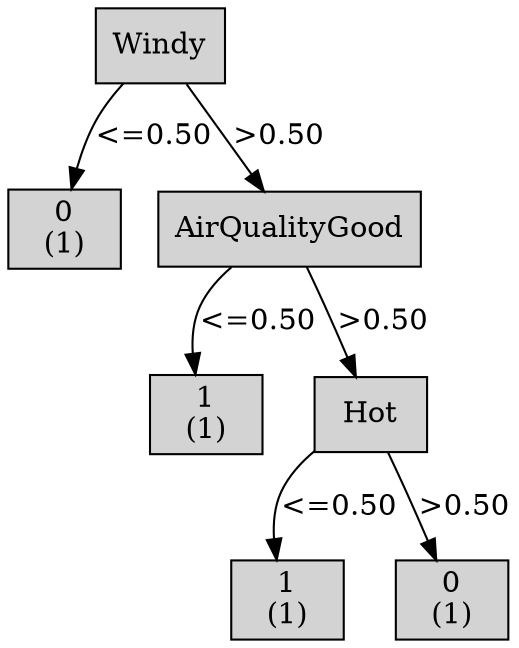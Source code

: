 digraph ID3_Tree {
"0" [shape=box, style=filled, label="Windy
", weight=1]
"1" [shape=box, style=filled, label="0
(1)
", weight=2]
0 -> 1 [ label = "<=0.50"];
"2" [shape=box, style=filled, label="AirQualityGood
", weight=2]
0 -> 2 [ label = ">0.50"];
"3" [shape=box, style=filled, label="1
(1)
", weight=3]
2 -> 3 [ label = "<=0.50"];
"4" [shape=box, style=filled, label="Hot
", weight=3]
2 -> 4 [ label = ">0.50"];
"5" [shape=box, style=filled, label="1
(1)
", weight=4]
4 -> 5 [ label = "<=0.50"];
"6" [shape=box, style=filled, label="0
(1)
", weight=4]
4 -> 6 [ label = ">0.50"];
{rank=same; 0;};
{rank=same; 1;2;};
{rank=same; 3;4;};
{rank=same; 5;6;};
}